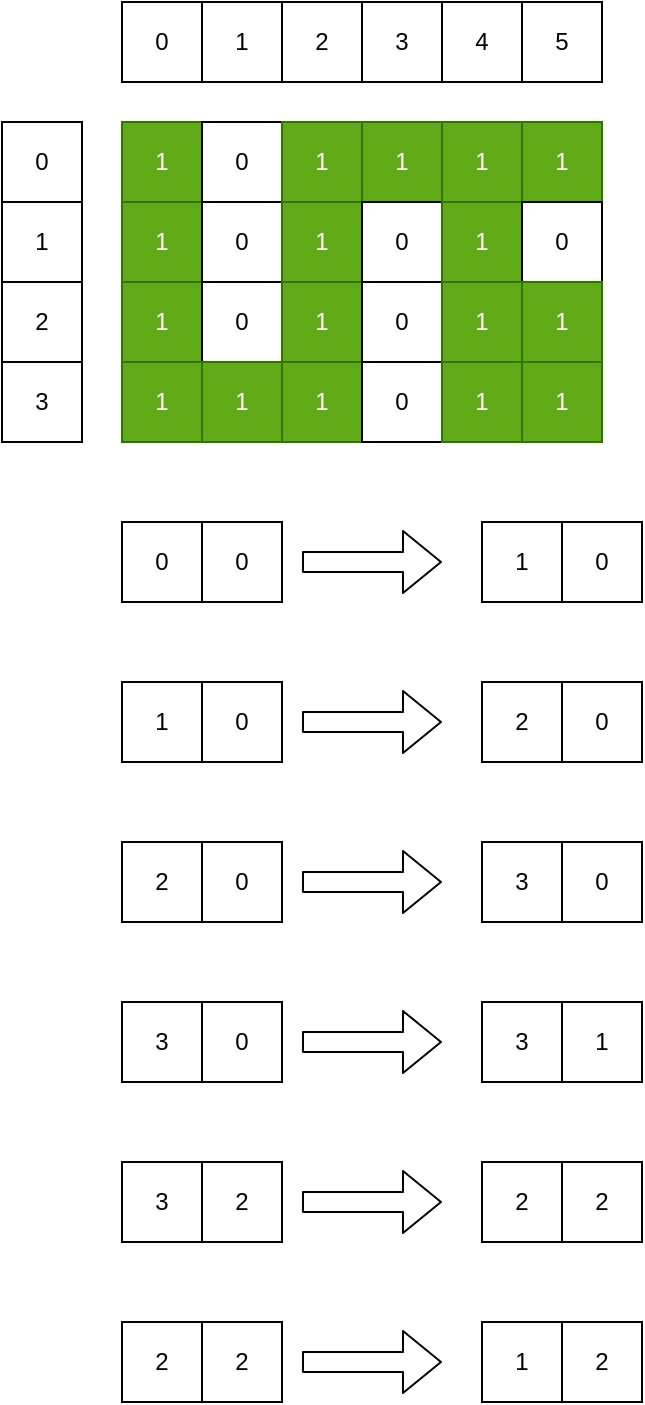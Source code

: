 <mxfile version="13.7.9" type="device"><diagram id="moxjugv1_fV4zfydZiD1" name="페이지-1"><mxGraphModel dx="677" dy="391" grid="1" gridSize="10" guides="1" tooltips="1" connect="1" arrows="1" fold="1" page="1" pageScale="1" pageWidth="10000" pageHeight="10000" math="0" shadow="0"><root><mxCell id="0"/><mxCell id="1" parent="0"/><mxCell id="stQi2wtRTZIavL8IldqH-1" value="1" style="rounded=0;whiteSpace=wrap;html=1;fillColor=#60a917;strokeColor=#2D7600;fontColor=#ffffff;" vertex="1" parent="1"><mxGeometry x="640" y="360" width="40" height="40" as="geometry"/></mxCell><mxCell id="stQi2wtRTZIavL8IldqH-4" value="1" style="rounded=0;whiteSpace=wrap;html=1;fillColor=#60a917;strokeColor=#2D7600;fontColor=#ffffff;" vertex="1" parent="1"><mxGeometry x="640" y="400" width="40" height="40" as="geometry"/></mxCell><mxCell id="stQi2wtRTZIavL8IldqH-5" value="1" style="rounded=0;whiteSpace=wrap;html=1;fillColor=#60a917;strokeColor=#2D7600;fontColor=#ffffff;" vertex="1" parent="1"><mxGeometry x="640" y="440" width="40" height="40" as="geometry"/></mxCell><mxCell id="stQi2wtRTZIavL8IldqH-6" value="1" style="rounded=0;whiteSpace=wrap;html=1;fillColor=#60a917;strokeColor=#2D7600;fontColor=#ffffff;" vertex="1" parent="1"><mxGeometry x="640" y="480" width="40" height="40" as="geometry"/></mxCell><mxCell id="stQi2wtRTZIavL8IldqH-7" value="0" style="rounded=0;whiteSpace=wrap;html=1;" vertex="1" parent="1"><mxGeometry x="680" y="360" width="40" height="40" as="geometry"/></mxCell><mxCell id="stQi2wtRTZIavL8IldqH-8" value="0" style="rounded=0;whiteSpace=wrap;html=1;" vertex="1" parent="1"><mxGeometry x="680" y="400" width="40" height="40" as="geometry"/></mxCell><mxCell id="stQi2wtRTZIavL8IldqH-9" value="0" style="rounded=0;whiteSpace=wrap;html=1;" vertex="1" parent="1"><mxGeometry x="680" y="440" width="40" height="40" as="geometry"/></mxCell><mxCell id="stQi2wtRTZIavL8IldqH-10" value="1" style="rounded=0;whiteSpace=wrap;html=1;fillColor=#60a917;strokeColor=#2D7600;fontColor=#ffffff;" vertex="1" parent="1"><mxGeometry x="680" y="480" width="40" height="40" as="geometry"/></mxCell><mxCell id="stQi2wtRTZIavL8IldqH-11" value="1" style="rounded=0;whiteSpace=wrap;html=1;fillColor=#60a917;strokeColor=#2D7600;fontColor=#ffffff;" vertex="1" parent="1"><mxGeometry x="720" y="360" width="40" height="40" as="geometry"/></mxCell><mxCell id="stQi2wtRTZIavL8IldqH-12" value="1" style="rounded=0;whiteSpace=wrap;html=1;fillColor=#60a917;strokeColor=#2D7600;fontColor=#ffffff;" vertex="1" parent="1"><mxGeometry x="720" y="400" width="40" height="40" as="geometry"/></mxCell><mxCell id="stQi2wtRTZIavL8IldqH-13" value="1" style="rounded=0;whiteSpace=wrap;html=1;fillColor=#60a917;strokeColor=#2D7600;fontColor=#ffffff;" vertex="1" parent="1"><mxGeometry x="720" y="440" width="40" height="40" as="geometry"/></mxCell><mxCell id="stQi2wtRTZIavL8IldqH-14" value="1" style="rounded=0;whiteSpace=wrap;html=1;fillColor=#60a917;strokeColor=#2D7600;fontColor=#ffffff;" vertex="1" parent="1"><mxGeometry x="720" y="480" width="40" height="40" as="geometry"/></mxCell><mxCell id="stQi2wtRTZIavL8IldqH-15" value="1" style="rounded=0;whiteSpace=wrap;html=1;fillColor=#60a917;strokeColor=#2D7600;fontColor=#ffffff;" vertex="1" parent="1"><mxGeometry x="760" y="360" width="40" height="40" as="geometry"/></mxCell><mxCell id="stQi2wtRTZIavL8IldqH-16" value="0" style="rounded=0;whiteSpace=wrap;html=1;" vertex="1" parent="1"><mxGeometry x="760" y="400" width="40" height="40" as="geometry"/></mxCell><mxCell id="stQi2wtRTZIavL8IldqH-17" value="0" style="rounded=0;whiteSpace=wrap;html=1;" vertex="1" parent="1"><mxGeometry x="760" y="440" width="40" height="40" as="geometry"/></mxCell><mxCell id="stQi2wtRTZIavL8IldqH-18" value="0" style="rounded=0;whiteSpace=wrap;html=1;" vertex="1" parent="1"><mxGeometry x="760" y="480" width="40" height="40" as="geometry"/></mxCell><mxCell id="stQi2wtRTZIavL8IldqH-19" value="1" style="rounded=0;whiteSpace=wrap;html=1;fillColor=#60a917;strokeColor=#2D7600;fontColor=#ffffff;" vertex="1" parent="1"><mxGeometry x="800" y="360" width="40" height="40" as="geometry"/></mxCell><mxCell id="stQi2wtRTZIavL8IldqH-20" value="1" style="rounded=0;whiteSpace=wrap;html=1;fillColor=#60a917;strokeColor=#2D7600;fontColor=#ffffff;" vertex="1" parent="1"><mxGeometry x="800" y="400" width="40" height="40" as="geometry"/></mxCell><mxCell id="stQi2wtRTZIavL8IldqH-21" value="1" style="rounded=0;whiteSpace=wrap;html=1;fillColor=#60a917;strokeColor=#2D7600;fontColor=#ffffff;" vertex="1" parent="1"><mxGeometry x="800" y="440" width="40" height="40" as="geometry"/></mxCell><mxCell id="stQi2wtRTZIavL8IldqH-22" value="1" style="rounded=0;whiteSpace=wrap;html=1;fillColor=#60a917;strokeColor=#2D7600;fontColor=#ffffff;" vertex="1" parent="1"><mxGeometry x="800" y="480" width="40" height="40" as="geometry"/></mxCell><mxCell id="stQi2wtRTZIavL8IldqH-23" value="1" style="rounded=0;whiteSpace=wrap;html=1;fillColor=#60a917;strokeColor=#2D7600;fontColor=#ffffff;" vertex="1" parent="1"><mxGeometry x="840" y="360" width="40" height="40" as="geometry"/></mxCell><mxCell id="stQi2wtRTZIavL8IldqH-24" value="0" style="rounded=0;whiteSpace=wrap;html=1;" vertex="1" parent="1"><mxGeometry x="840" y="400" width="40" height="40" as="geometry"/></mxCell><mxCell id="stQi2wtRTZIavL8IldqH-25" value="1" style="rounded=0;whiteSpace=wrap;html=1;fillColor=#60a917;strokeColor=#2D7600;fontColor=#ffffff;" vertex="1" parent="1"><mxGeometry x="840" y="440" width="40" height="40" as="geometry"/></mxCell><mxCell id="stQi2wtRTZIavL8IldqH-26" value="1" style="rounded=0;whiteSpace=wrap;html=1;fillColor=#60a917;strokeColor=#2D7600;fontColor=#ffffff;" vertex="1" parent="1"><mxGeometry x="840" y="480" width="40" height="40" as="geometry"/></mxCell><mxCell id="stQi2wtRTZIavL8IldqH-51" value="0" style="rounded=0;whiteSpace=wrap;html=1;" vertex="1" parent="1"><mxGeometry x="580" y="360" width="40" height="40" as="geometry"/></mxCell><mxCell id="stQi2wtRTZIavL8IldqH-52" value="1" style="rounded=0;whiteSpace=wrap;html=1;" vertex="1" parent="1"><mxGeometry x="580" y="400" width="40" height="40" as="geometry"/></mxCell><mxCell id="stQi2wtRTZIavL8IldqH-53" value="2" style="rounded=0;whiteSpace=wrap;html=1;" vertex="1" parent="1"><mxGeometry x="580" y="440" width="40" height="40" as="geometry"/></mxCell><mxCell id="stQi2wtRTZIavL8IldqH-54" value="3" style="rounded=0;whiteSpace=wrap;html=1;" vertex="1" parent="1"><mxGeometry x="580" y="480" width="40" height="40" as="geometry"/></mxCell><mxCell id="stQi2wtRTZIavL8IldqH-55" value="0" style="rounded=0;whiteSpace=wrap;html=1;" vertex="1" parent="1"><mxGeometry x="640" y="300" width="40" height="40" as="geometry"/></mxCell><mxCell id="stQi2wtRTZIavL8IldqH-56" value="1" style="rounded=0;whiteSpace=wrap;html=1;" vertex="1" parent="1"><mxGeometry x="680" y="300" width="40" height="40" as="geometry"/></mxCell><mxCell id="stQi2wtRTZIavL8IldqH-57" value="2" style="rounded=0;whiteSpace=wrap;html=1;" vertex="1" parent="1"><mxGeometry x="720" y="300" width="40" height="40" as="geometry"/></mxCell><mxCell id="stQi2wtRTZIavL8IldqH-58" value="3" style="rounded=0;whiteSpace=wrap;html=1;" vertex="1" parent="1"><mxGeometry x="760" y="300" width="40" height="40" as="geometry"/></mxCell><mxCell id="stQi2wtRTZIavL8IldqH-59" value="4" style="rounded=0;whiteSpace=wrap;html=1;" vertex="1" parent="1"><mxGeometry x="800" y="300" width="40" height="40" as="geometry"/></mxCell><mxCell id="stQi2wtRTZIavL8IldqH-60" value="5" style="rounded=0;whiteSpace=wrap;html=1;" vertex="1" parent="1"><mxGeometry x="840" y="300" width="40" height="40" as="geometry"/></mxCell><mxCell id="stQi2wtRTZIavL8IldqH-61" value="0" style="rounded=0;whiteSpace=wrap;html=1;" vertex="1" parent="1"><mxGeometry x="680" y="560" width="40" height="40" as="geometry"/></mxCell><mxCell id="stQi2wtRTZIavL8IldqH-62" value="0" style="rounded=0;whiteSpace=wrap;html=1;" vertex="1" parent="1"><mxGeometry x="640" y="560" width="40" height="40" as="geometry"/></mxCell><mxCell id="stQi2wtRTZIavL8IldqH-63" value="0" style="rounded=0;whiteSpace=wrap;html=1;" vertex="1" parent="1"><mxGeometry x="860" y="560" width="40" height="40" as="geometry"/></mxCell><mxCell id="stQi2wtRTZIavL8IldqH-64" value="1" style="rounded=0;whiteSpace=wrap;html=1;" vertex="1" parent="1"><mxGeometry x="820" y="560" width="40" height="40" as="geometry"/></mxCell><mxCell id="stQi2wtRTZIavL8IldqH-65" value="" style="shape=flexArrow;endArrow=classic;html=1;" edge="1" parent="1"><mxGeometry width="50" height="50" relative="1" as="geometry"><mxPoint x="730" y="580" as="sourcePoint"/><mxPoint x="800" y="580" as="targetPoint"/></mxGeometry></mxCell><mxCell id="stQi2wtRTZIavL8IldqH-66" value="0" style="rounded=0;whiteSpace=wrap;html=1;" vertex="1" parent="1"><mxGeometry x="680" y="640" width="40" height="40" as="geometry"/></mxCell><mxCell id="stQi2wtRTZIavL8IldqH-67" value="1" style="rounded=0;whiteSpace=wrap;html=1;" vertex="1" parent="1"><mxGeometry x="640" y="640" width="40" height="40" as="geometry"/></mxCell><mxCell id="stQi2wtRTZIavL8IldqH-68" value="0" style="rounded=0;whiteSpace=wrap;html=1;" vertex="1" parent="1"><mxGeometry x="860" y="640" width="40" height="40" as="geometry"/></mxCell><mxCell id="stQi2wtRTZIavL8IldqH-69" value="2" style="rounded=0;whiteSpace=wrap;html=1;" vertex="1" parent="1"><mxGeometry x="820" y="640" width="40" height="40" as="geometry"/></mxCell><mxCell id="stQi2wtRTZIavL8IldqH-70" value="" style="shape=flexArrow;endArrow=classic;html=1;" edge="1" parent="1"><mxGeometry width="50" height="50" relative="1" as="geometry"><mxPoint x="730" y="660" as="sourcePoint"/><mxPoint x="800" y="660" as="targetPoint"/></mxGeometry></mxCell><mxCell id="stQi2wtRTZIavL8IldqH-71" value="0" style="rounded=0;whiteSpace=wrap;html=1;" vertex="1" parent="1"><mxGeometry x="680" y="720" width="40" height="40" as="geometry"/></mxCell><mxCell id="stQi2wtRTZIavL8IldqH-72" value="2" style="rounded=0;whiteSpace=wrap;html=1;" vertex="1" parent="1"><mxGeometry x="640" y="720" width="40" height="40" as="geometry"/></mxCell><mxCell id="stQi2wtRTZIavL8IldqH-73" value="0" style="rounded=0;whiteSpace=wrap;html=1;" vertex="1" parent="1"><mxGeometry x="860" y="720" width="40" height="40" as="geometry"/></mxCell><mxCell id="stQi2wtRTZIavL8IldqH-74" value="3" style="rounded=0;whiteSpace=wrap;html=1;" vertex="1" parent="1"><mxGeometry x="820" y="720" width="40" height="40" as="geometry"/></mxCell><mxCell id="stQi2wtRTZIavL8IldqH-75" value="" style="shape=flexArrow;endArrow=classic;html=1;" edge="1" parent="1"><mxGeometry width="50" height="50" relative="1" as="geometry"><mxPoint x="730" y="740" as="sourcePoint"/><mxPoint x="800" y="740" as="targetPoint"/></mxGeometry></mxCell><mxCell id="stQi2wtRTZIavL8IldqH-76" value="0" style="rounded=0;whiteSpace=wrap;html=1;" vertex="1" parent="1"><mxGeometry x="680" y="800" width="40" height="40" as="geometry"/></mxCell><mxCell id="stQi2wtRTZIavL8IldqH-77" value="3" style="rounded=0;whiteSpace=wrap;html=1;" vertex="1" parent="1"><mxGeometry x="640" y="800" width="40" height="40" as="geometry"/></mxCell><mxCell id="stQi2wtRTZIavL8IldqH-78" value="1" style="rounded=0;whiteSpace=wrap;html=1;" vertex="1" parent="1"><mxGeometry x="860" y="800" width="40" height="40" as="geometry"/></mxCell><mxCell id="stQi2wtRTZIavL8IldqH-79" value="3" style="rounded=0;whiteSpace=wrap;html=1;" vertex="1" parent="1"><mxGeometry x="820" y="800" width="40" height="40" as="geometry"/></mxCell><mxCell id="stQi2wtRTZIavL8IldqH-80" value="" style="shape=flexArrow;endArrow=classic;html=1;" edge="1" parent="1"><mxGeometry width="50" height="50" relative="1" as="geometry"><mxPoint x="730" y="820" as="sourcePoint"/><mxPoint x="800" y="820" as="targetPoint"/></mxGeometry></mxCell><mxCell id="stQi2wtRTZIavL8IldqH-81" value="2" style="rounded=0;whiteSpace=wrap;html=1;" vertex="1" parent="1"><mxGeometry x="680" y="880" width="40" height="40" as="geometry"/></mxCell><mxCell id="stQi2wtRTZIavL8IldqH-82" value="3" style="rounded=0;whiteSpace=wrap;html=1;" vertex="1" parent="1"><mxGeometry x="640" y="880" width="40" height="40" as="geometry"/></mxCell><mxCell id="stQi2wtRTZIavL8IldqH-83" value="2" style="rounded=0;whiteSpace=wrap;html=1;" vertex="1" parent="1"><mxGeometry x="860" y="880" width="40" height="40" as="geometry"/></mxCell><mxCell id="stQi2wtRTZIavL8IldqH-84" value="2" style="rounded=0;whiteSpace=wrap;html=1;" vertex="1" parent="1"><mxGeometry x="820" y="880" width="40" height="40" as="geometry"/></mxCell><mxCell id="stQi2wtRTZIavL8IldqH-85" value="" style="shape=flexArrow;endArrow=classic;html=1;" edge="1" parent="1"><mxGeometry width="50" height="50" relative="1" as="geometry"><mxPoint x="730" y="900" as="sourcePoint"/><mxPoint x="800" y="900" as="targetPoint"/></mxGeometry></mxCell><mxCell id="stQi2wtRTZIavL8IldqH-86" value="2" style="rounded=0;whiteSpace=wrap;html=1;" vertex="1" parent="1"><mxGeometry x="680" y="960" width="40" height="40" as="geometry"/></mxCell><mxCell id="stQi2wtRTZIavL8IldqH-87" value="2" style="rounded=0;whiteSpace=wrap;html=1;" vertex="1" parent="1"><mxGeometry x="640" y="960" width="40" height="40" as="geometry"/></mxCell><mxCell id="stQi2wtRTZIavL8IldqH-88" value="2" style="rounded=0;whiteSpace=wrap;html=1;" vertex="1" parent="1"><mxGeometry x="860" y="960" width="40" height="40" as="geometry"/></mxCell><mxCell id="stQi2wtRTZIavL8IldqH-89" value="1" style="rounded=0;whiteSpace=wrap;html=1;" vertex="1" parent="1"><mxGeometry x="820" y="960" width="40" height="40" as="geometry"/></mxCell><mxCell id="stQi2wtRTZIavL8IldqH-90" value="" style="shape=flexArrow;endArrow=classic;html=1;" edge="1" parent="1"><mxGeometry width="50" height="50" relative="1" as="geometry"><mxPoint x="730" y="980" as="sourcePoint"/><mxPoint x="800" y="980" as="targetPoint"/></mxGeometry></mxCell></root></mxGraphModel></diagram></mxfile>